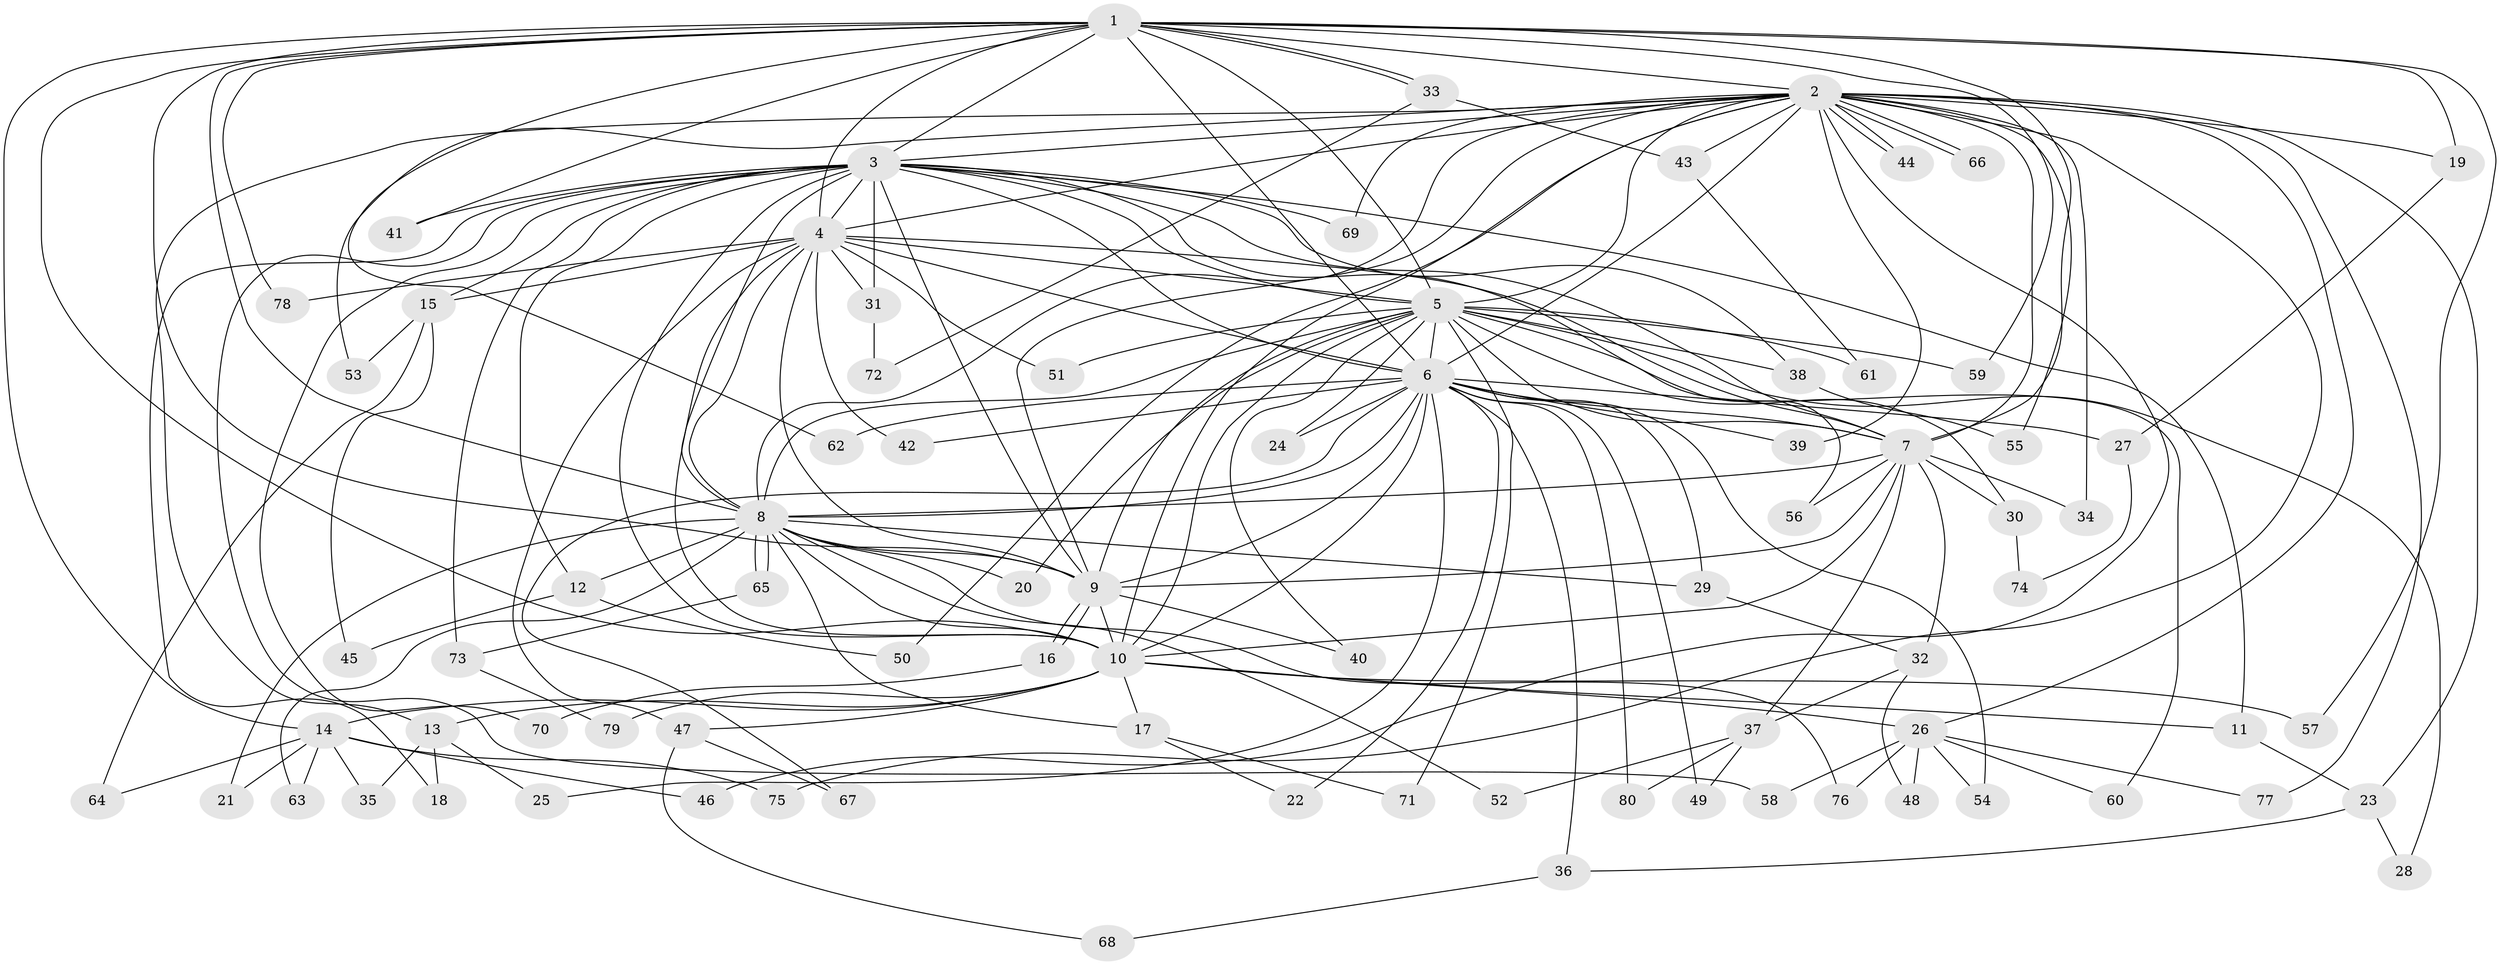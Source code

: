 // Generated by graph-tools (version 1.1) at 2025/14/03/09/25 04:14:11]
// undirected, 80 vertices, 185 edges
graph export_dot {
graph [start="1"]
  node [color=gray90,style=filled];
  1;
  2;
  3;
  4;
  5;
  6;
  7;
  8;
  9;
  10;
  11;
  12;
  13;
  14;
  15;
  16;
  17;
  18;
  19;
  20;
  21;
  22;
  23;
  24;
  25;
  26;
  27;
  28;
  29;
  30;
  31;
  32;
  33;
  34;
  35;
  36;
  37;
  38;
  39;
  40;
  41;
  42;
  43;
  44;
  45;
  46;
  47;
  48;
  49;
  50;
  51;
  52;
  53;
  54;
  55;
  56;
  57;
  58;
  59;
  60;
  61;
  62;
  63;
  64;
  65;
  66;
  67;
  68;
  69;
  70;
  71;
  72;
  73;
  74;
  75;
  76;
  77;
  78;
  79;
  80;
  1 -- 2;
  1 -- 3;
  1 -- 4;
  1 -- 5;
  1 -- 6;
  1 -- 7;
  1 -- 8;
  1 -- 9;
  1 -- 10;
  1 -- 14;
  1 -- 19;
  1 -- 33;
  1 -- 33;
  1 -- 41;
  1 -- 57;
  1 -- 59;
  1 -- 62;
  1 -- 78;
  2 -- 3;
  2 -- 4;
  2 -- 5;
  2 -- 6;
  2 -- 7;
  2 -- 8;
  2 -- 9;
  2 -- 10;
  2 -- 13;
  2 -- 19;
  2 -- 23;
  2 -- 26;
  2 -- 34;
  2 -- 39;
  2 -- 43;
  2 -- 44;
  2 -- 44;
  2 -- 46;
  2 -- 50;
  2 -- 53;
  2 -- 55;
  2 -- 66;
  2 -- 66;
  2 -- 69;
  2 -- 75;
  2 -- 77;
  3 -- 4;
  3 -- 5;
  3 -- 6;
  3 -- 7;
  3 -- 8;
  3 -- 9;
  3 -- 10;
  3 -- 11;
  3 -- 12;
  3 -- 15;
  3 -- 18;
  3 -- 31;
  3 -- 38;
  3 -- 41;
  3 -- 56;
  3 -- 58;
  3 -- 69;
  3 -- 70;
  3 -- 73;
  4 -- 5;
  4 -- 6;
  4 -- 7;
  4 -- 8;
  4 -- 9;
  4 -- 10;
  4 -- 15;
  4 -- 31;
  4 -- 42;
  4 -- 47;
  4 -- 51;
  4 -- 78;
  5 -- 6;
  5 -- 7;
  5 -- 8;
  5 -- 9;
  5 -- 10;
  5 -- 20;
  5 -- 24;
  5 -- 28;
  5 -- 30;
  5 -- 38;
  5 -- 40;
  5 -- 51;
  5 -- 59;
  5 -- 60;
  5 -- 61;
  5 -- 71;
  6 -- 7;
  6 -- 8;
  6 -- 9;
  6 -- 10;
  6 -- 22;
  6 -- 24;
  6 -- 25;
  6 -- 27;
  6 -- 29;
  6 -- 36;
  6 -- 39;
  6 -- 42;
  6 -- 49;
  6 -- 54;
  6 -- 62;
  6 -- 67;
  6 -- 80;
  7 -- 8;
  7 -- 9;
  7 -- 10;
  7 -- 30;
  7 -- 32;
  7 -- 34;
  7 -- 37;
  7 -- 56;
  8 -- 9;
  8 -- 10;
  8 -- 12;
  8 -- 17;
  8 -- 20;
  8 -- 21;
  8 -- 29;
  8 -- 52;
  8 -- 63;
  8 -- 65;
  8 -- 65;
  8 -- 76;
  9 -- 10;
  9 -- 16;
  9 -- 16;
  9 -- 40;
  10 -- 11;
  10 -- 13;
  10 -- 14;
  10 -- 17;
  10 -- 26;
  10 -- 47;
  10 -- 57;
  10 -- 79;
  11 -- 23;
  12 -- 45;
  12 -- 50;
  13 -- 18;
  13 -- 25;
  13 -- 35;
  14 -- 21;
  14 -- 35;
  14 -- 46;
  14 -- 63;
  14 -- 64;
  14 -- 75;
  15 -- 45;
  15 -- 53;
  15 -- 64;
  16 -- 70;
  17 -- 22;
  17 -- 71;
  19 -- 27;
  23 -- 28;
  23 -- 36;
  26 -- 48;
  26 -- 54;
  26 -- 58;
  26 -- 60;
  26 -- 76;
  26 -- 77;
  27 -- 74;
  29 -- 32;
  30 -- 74;
  31 -- 72;
  32 -- 37;
  32 -- 48;
  33 -- 43;
  33 -- 72;
  36 -- 68;
  37 -- 49;
  37 -- 52;
  37 -- 80;
  38 -- 55;
  43 -- 61;
  47 -- 67;
  47 -- 68;
  65 -- 73;
  73 -- 79;
}
